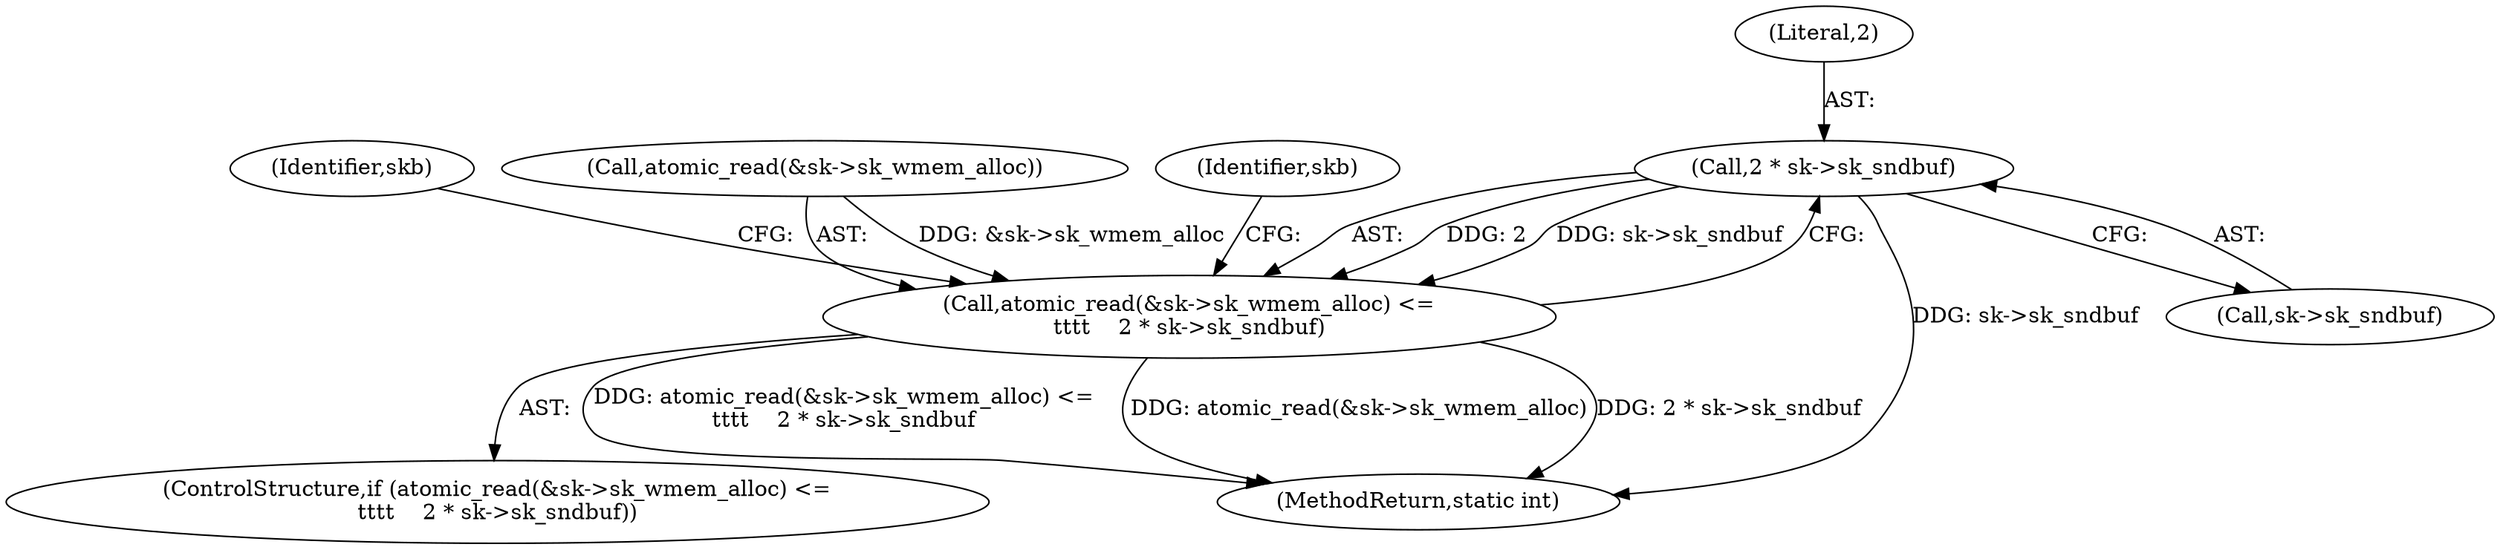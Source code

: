 digraph "0_linux_232cd35d0804cc241eb887bb8d4d9b3b9881c64a@pointer" {
"1000702" [label="(Call,2 * sk->sk_sndbuf)"];
"1000696" [label="(Call,atomic_read(&sk->sk_wmem_alloc) <=\n\t\t\t\t    2 * sk->sk_sndbuf)"];
"1000708" [label="(Identifier,skb)"];
"1000697" [label="(Call,atomic_read(&sk->sk_wmem_alloc))"];
"1000695" [label="(ControlStructure,if (atomic_read(&sk->sk_wmem_alloc) <=\n\t\t\t\t    2 * sk->sk_sndbuf))"];
"1000696" [label="(Call,atomic_read(&sk->sk_wmem_alloc) <=\n\t\t\t\t    2 * sk->sk_sndbuf)"];
"1000721" [label="(Identifier,skb)"];
"1001103" [label="(MethodReturn,static int)"];
"1000704" [label="(Call,sk->sk_sndbuf)"];
"1000703" [label="(Literal,2)"];
"1000702" [label="(Call,2 * sk->sk_sndbuf)"];
"1000702" -> "1000696"  [label="AST: "];
"1000702" -> "1000704"  [label="CFG: "];
"1000703" -> "1000702"  [label="AST: "];
"1000704" -> "1000702"  [label="AST: "];
"1000696" -> "1000702"  [label="CFG: "];
"1000702" -> "1001103"  [label="DDG: sk->sk_sndbuf"];
"1000702" -> "1000696"  [label="DDG: 2"];
"1000702" -> "1000696"  [label="DDG: sk->sk_sndbuf"];
"1000696" -> "1000695"  [label="AST: "];
"1000697" -> "1000696"  [label="AST: "];
"1000708" -> "1000696"  [label="CFG: "];
"1000721" -> "1000696"  [label="CFG: "];
"1000696" -> "1001103"  [label="DDG: atomic_read(&sk->sk_wmem_alloc) <=\n\t\t\t\t    2 * sk->sk_sndbuf"];
"1000696" -> "1001103"  [label="DDG: atomic_read(&sk->sk_wmem_alloc)"];
"1000696" -> "1001103"  [label="DDG: 2 * sk->sk_sndbuf"];
"1000697" -> "1000696"  [label="DDG: &sk->sk_wmem_alloc"];
}
